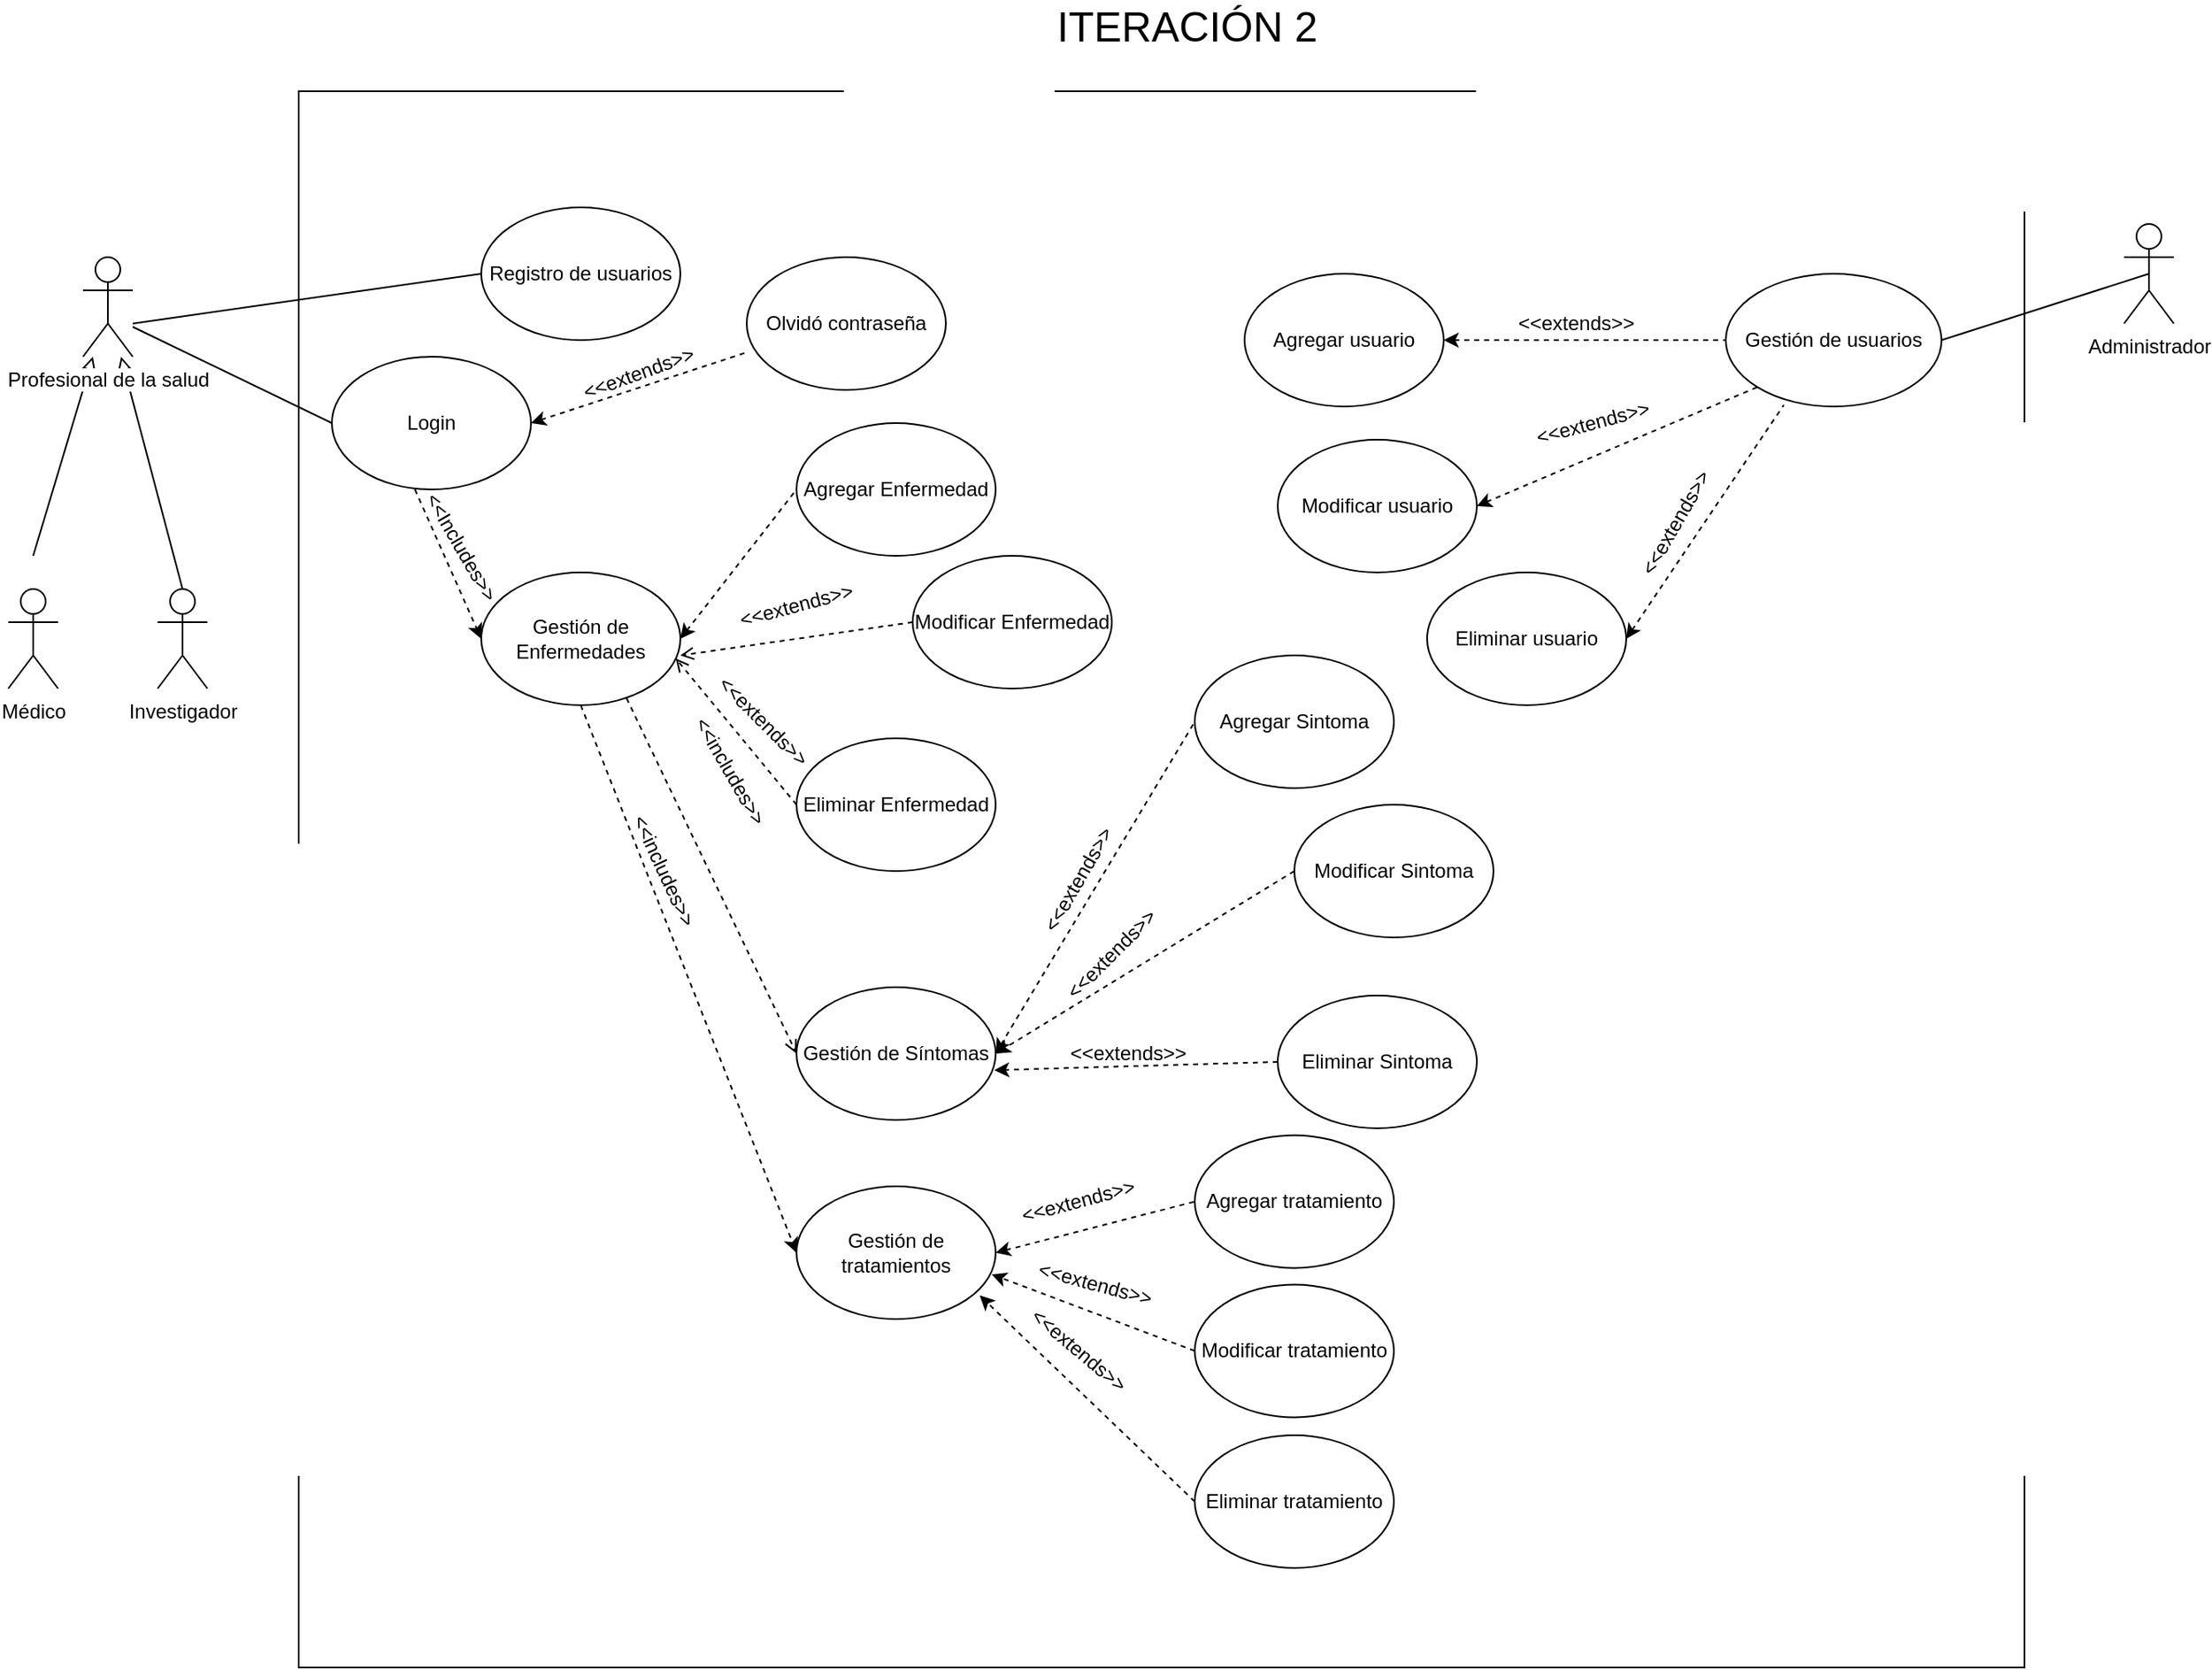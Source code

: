 <mxfile version="13.2.4" type="device"><diagram id="-ACVflKgiabSN8yhp3G4" name="CU"><mxGraphModel dx="1086" dy="1876" grid="1" gridSize="10" guides="1" tooltips="1" connect="1" arrows="1" fold="1" page="1" pageScale="1" pageWidth="850" pageHeight="1100" math="0" shadow="0"><root><mxCell id="0"/><mxCell id="1" parent="0"/><mxCell id="7fuzd0Y9Ltbrbu4VAPbf-1" value="" style="whiteSpace=wrap;html=1;" parent="1" vertex="1"><mxGeometry x="220" y="20" width="1040" height="950" as="geometry"/></mxCell><mxCell id="7fuzd0Y9Ltbrbu4VAPbf-2" value="&lt;font style=&quot;font-size: 25px&quot;&gt;ITERACIÓN 2&lt;/font&gt;" style="text;html=1;align=center;verticalAlign=middle;resizable=0;points=[];autosize=1;" parent="1" vertex="1"><mxGeometry x="670" y="-30" width="170" height="20" as="geometry"/></mxCell><mxCell id="7fuzd0Y9Ltbrbu4VAPbf-3" value="Administrador" style="shape=umlActor;verticalLabelPosition=bottom;labelBackgroundColor=#ffffff;verticalAlign=top;html=1;outlineConnect=0;" parent="1" vertex="1"><mxGeometry x="1320" y="100" width="30" height="60" as="geometry"/></mxCell><mxCell id="7fuzd0Y9Ltbrbu4VAPbf-5" value="Médico" style="shape=umlActor;verticalLabelPosition=bottom;labelBackgroundColor=#ffffff;verticalAlign=top;html=1;outlineConnect=0;" parent="1" vertex="1"><mxGeometry x="45" y="320" width="30" height="60" as="geometry"/></mxCell><mxCell id="r7lm28w7Zi5xZP2Ilv0S-20" style="edgeStyle=none;rounded=0;orthogonalLoop=1;jettySize=auto;html=1;exitX=0.5;exitY=0;exitDx=0;exitDy=0;exitPerimeter=0;startArrow=none;startFill=0;endArrow=block;endFill=0;" parent="1" source="7fuzd0Y9Ltbrbu4VAPbf-10" target="r7lm28w7Zi5xZP2Ilv0S-16" edge="1"><mxGeometry relative="1" as="geometry"/></mxCell><mxCell id="7fuzd0Y9Ltbrbu4VAPbf-10" value="Investigador" style="shape=umlActor;verticalLabelPosition=bottom;labelBackgroundColor=#ffffff;verticalAlign=top;html=1;outlineConnect=0;" parent="1" vertex="1"><mxGeometry x="135" y="320" width="30" height="60" as="geometry"/></mxCell><mxCell id="r7lm28w7Zi5xZP2Ilv0S-1" style="rounded=0;orthogonalLoop=1;jettySize=auto;html=1;exitX=1;exitY=0.5;exitDx=0;exitDy=0;entryX=0;entryY=0.5;entryDx=0;entryDy=0;endArrow=none;endFill=0;startArrow=classic;startFill=1;dashed=1;" parent="1" source="7fuzd0Y9Ltbrbu4VAPbf-14" target="7fuzd0Y9Ltbrbu4VAPbf-18" edge="1"><mxGeometry relative="1" as="geometry"/></mxCell><mxCell id="r7lm28w7Zi5xZP2Ilv0S-8" style="edgeStyle=none;rounded=0;orthogonalLoop=1;jettySize=auto;html=1;exitX=0.73;exitY=0.948;exitDx=0;exitDy=0;entryX=0;entryY=0.5;entryDx=0;entryDy=0;dashed=1;startArrow=none;startFill=0;endArrow=open;endFill=0;exitPerimeter=0;" parent="1" source="7fuzd0Y9Ltbrbu4VAPbf-14" target="7fuzd0Y9Ltbrbu4VAPbf-22" edge="1"><mxGeometry relative="1" as="geometry"/></mxCell><mxCell id="r7lm28w7Zi5xZP2Ilv0S-12" style="edgeStyle=none;rounded=0;orthogonalLoop=1;jettySize=auto;html=1;exitX=0.5;exitY=1;exitDx=0;exitDy=0;entryX=0;entryY=0.5;entryDx=0;entryDy=0;dashed=1;startArrow=none;startFill=0;endArrow=classic;endFill=1;" parent="1" source="7fuzd0Y9Ltbrbu4VAPbf-14" target="7fuzd0Y9Ltbrbu4VAPbf-48" edge="1"><mxGeometry relative="1" as="geometry"/></mxCell><mxCell id="7fuzd0Y9Ltbrbu4VAPbf-14" value="Gestión de Enfermedades" style="ellipse;whiteSpace=wrap;html=1;" parent="1" vertex="1"><mxGeometry x="330" y="310" width="120" height="80" as="geometry"/></mxCell><mxCell id="7fuzd0Y9Ltbrbu4VAPbf-18" value="Agregar Enfermedad" style="ellipse;whiteSpace=wrap;html=1;" parent="1" vertex="1"><mxGeometry x="520" y="220" width="120" height="80" as="geometry"/></mxCell><mxCell id="r7lm28w7Zi5xZP2Ilv0S-5" style="edgeStyle=none;rounded=0;orthogonalLoop=1;jettySize=auto;html=1;exitX=0;exitY=0.5;exitDx=0;exitDy=0;dashed=1;startArrow=none;startFill=0;endArrow=open;endFill=0;" parent="1" source="7fuzd0Y9Ltbrbu4VAPbf-19" edge="1"><mxGeometry relative="1" as="geometry"><mxPoint x="450" y="360" as="targetPoint"/></mxGeometry></mxCell><mxCell id="7fuzd0Y9Ltbrbu4VAPbf-19" value="Modificar Enfermedad" style="ellipse;whiteSpace=wrap;html=1;" parent="1" vertex="1"><mxGeometry x="590" y="300" width="120" height="80" as="geometry"/></mxCell><mxCell id="r7lm28w7Zi5xZP2Ilv0S-6" style="edgeStyle=none;rounded=0;orthogonalLoop=1;jettySize=auto;html=1;exitX=0;exitY=0.5;exitDx=0;exitDy=0;dashed=1;startArrow=none;startFill=0;endArrow=open;endFill=0;entryX=0.977;entryY=0.648;entryDx=0;entryDy=0;entryPerimeter=0;" parent="1" source="7fuzd0Y9Ltbrbu4VAPbf-20" target="7fuzd0Y9Ltbrbu4VAPbf-14" edge="1"><mxGeometry relative="1" as="geometry"/></mxCell><mxCell id="7fuzd0Y9Ltbrbu4VAPbf-20" value="Eliminar Enfermedad" style="ellipse;whiteSpace=wrap;html=1;" parent="1" vertex="1"><mxGeometry x="520" y="410" width="120" height="80" as="geometry"/></mxCell><mxCell id="r7lm28w7Zi5xZP2Ilv0S-9" style="edgeStyle=none;rounded=0;orthogonalLoop=1;jettySize=auto;html=1;exitX=1;exitY=0.5;exitDx=0;exitDy=0;entryX=0;entryY=0.5;entryDx=0;entryDy=0;dashed=1;startArrow=classic;startFill=1;endArrow=none;endFill=0;" parent="1" source="7fuzd0Y9Ltbrbu4VAPbf-22" target="7fuzd0Y9Ltbrbu4VAPbf-24" edge="1"><mxGeometry relative="1" as="geometry"/></mxCell><mxCell id="7fuzd0Y9Ltbrbu4VAPbf-22" value="Gestión de Síntomas" style="ellipse;whiteSpace=wrap;html=1;" parent="1" vertex="1"><mxGeometry x="520" y="560" width="120" height="80" as="geometry"/></mxCell><mxCell id="7fuzd0Y9Ltbrbu4VAPbf-24" value="Agregar Sintoma" style="ellipse;whiteSpace=wrap;html=1;" parent="1" vertex="1"><mxGeometry x="760" y="360" width="120" height="80" as="geometry"/></mxCell><mxCell id="r7lm28w7Zi5xZP2Ilv0S-10" style="edgeStyle=none;rounded=0;orthogonalLoop=1;jettySize=auto;html=1;exitX=0;exitY=0.5;exitDx=0;exitDy=0;dashed=1;startArrow=none;startFill=0;endArrow=classic;endFill=1;" parent="1" source="7fuzd0Y9Ltbrbu4VAPbf-25" edge="1"><mxGeometry relative="1" as="geometry"><mxPoint x="640" y="600" as="targetPoint"/></mxGeometry></mxCell><mxCell id="7fuzd0Y9Ltbrbu4VAPbf-25" value="Modificar Sintoma" style="ellipse;whiteSpace=wrap;html=1;" parent="1" vertex="1"><mxGeometry x="820" y="450" width="120" height="80" as="geometry"/></mxCell><mxCell id="r7lm28w7Zi5xZP2Ilv0S-11" style="edgeStyle=none;rounded=0;orthogonalLoop=1;jettySize=auto;html=1;exitX=0;exitY=0.5;exitDx=0;exitDy=0;dashed=1;startArrow=none;startFill=0;endArrow=classic;endFill=1;entryX=0.993;entryY=0.625;entryDx=0;entryDy=0;entryPerimeter=0;" parent="1" source="7fuzd0Y9Ltbrbu4VAPbf-26" target="7fuzd0Y9Ltbrbu4VAPbf-22" edge="1"><mxGeometry relative="1" as="geometry"/></mxCell><mxCell id="7fuzd0Y9Ltbrbu4VAPbf-26" value="Eliminar Sintoma" style="ellipse;whiteSpace=wrap;html=1;" parent="1" vertex="1"><mxGeometry x="810" y="565" width="120" height="80" as="geometry"/></mxCell><mxCell id="r7lm28w7Zi5xZP2Ilv0S-22" style="edgeStyle=none;rounded=0;orthogonalLoop=1;jettySize=auto;html=1;exitX=0;exitY=0.5;exitDx=0;exitDy=0;startArrow=none;startFill=0;endArrow=none;endFill=0;" parent="1" source="7fuzd0Y9Ltbrbu4VAPbf-33" edge="1"><mxGeometry relative="1" as="geometry"><mxPoint x="120" y="160" as="targetPoint"/></mxGeometry></mxCell><mxCell id="7fuzd0Y9Ltbrbu4VAPbf-33" value="Registro de usuarios" style="ellipse;whiteSpace=wrap;html=1;" parent="1" vertex="1"><mxGeometry x="330" y="90" width="120" height="80" as="geometry"/></mxCell><mxCell id="r7lm28w7Zi5xZP2Ilv0S-13" style="edgeStyle=none;rounded=0;orthogonalLoop=1;jettySize=auto;html=1;exitX=1;exitY=0.5;exitDx=0;exitDy=0;entryX=0;entryY=0.5;entryDx=0;entryDy=0;dashed=1;startArrow=classic;startFill=1;endArrow=none;endFill=0;" parent="1" source="7fuzd0Y9Ltbrbu4VAPbf-48" target="7fuzd0Y9Ltbrbu4VAPbf-49" edge="1"><mxGeometry relative="1" as="geometry"/></mxCell><mxCell id="7fuzd0Y9Ltbrbu4VAPbf-48" value="Gestión de tratamientos" style="ellipse;whiteSpace=wrap;html=1;" parent="1" vertex="1"><mxGeometry x="520" y="680" width="120" height="80" as="geometry"/></mxCell><mxCell id="7fuzd0Y9Ltbrbu4VAPbf-49" value="Agregar tratamiento" style="ellipse;whiteSpace=wrap;html=1;" parent="1" vertex="1"><mxGeometry x="760" y="649.2" width="120" height="80" as="geometry"/></mxCell><mxCell id="r7lm28w7Zi5xZP2Ilv0S-14" style="edgeStyle=none;rounded=0;orthogonalLoop=1;jettySize=auto;html=1;exitX=0;exitY=0.5;exitDx=0;exitDy=0;entryX=0.98;entryY=0.663;entryDx=0;entryDy=0;entryPerimeter=0;dashed=1;startArrow=none;startFill=0;endArrow=classic;endFill=1;" parent="1" source="7fuzd0Y9Ltbrbu4VAPbf-50" target="7fuzd0Y9Ltbrbu4VAPbf-48" edge="1"><mxGeometry relative="1" as="geometry"/></mxCell><mxCell id="7fuzd0Y9Ltbrbu4VAPbf-50" value="Modificar tratamiento" style="ellipse;whiteSpace=wrap;html=1;" parent="1" vertex="1"><mxGeometry x="760" y="739.2" width="120" height="80" as="geometry"/></mxCell><mxCell id="r7lm28w7Zi5xZP2Ilv0S-15" style="edgeStyle=none;rounded=0;orthogonalLoop=1;jettySize=auto;html=1;exitX=0;exitY=0.5;exitDx=0;exitDy=0;entryX=0.92;entryY=0.822;entryDx=0;entryDy=0;entryPerimeter=0;dashed=1;startArrow=none;startFill=0;endArrow=classic;endFill=1;" parent="1" source="7fuzd0Y9Ltbrbu4VAPbf-51" target="7fuzd0Y9Ltbrbu4VAPbf-48" edge="1"><mxGeometry relative="1" as="geometry"/></mxCell><mxCell id="7fuzd0Y9Ltbrbu4VAPbf-51" value="Eliminar tratamiento" style="ellipse;whiteSpace=wrap;html=1;" parent="1" vertex="1"><mxGeometry x="760" y="830" width="120" height="80" as="geometry"/></mxCell><mxCell id="r7lm28w7Zi5xZP2Ilv0S-19" style="edgeStyle=none;rounded=0;orthogonalLoop=1;jettySize=auto;html=1;startArrow=block;startFill=0;endArrow=none;endFill=0;" parent="1" source="r7lm28w7Zi5xZP2Ilv0S-16" edge="1"><mxGeometry relative="1" as="geometry"><mxPoint x="60" y="300" as="targetPoint"/></mxGeometry></mxCell><mxCell id="r7lm28w7Zi5xZP2Ilv0S-21" style="edgeStyle=none;rounded=0;orthogonalLoop=1;jettySize=auto;html=1;entryX=0;entryY=0.5;entryDx=0;entryDy=0;startArrow=none;startFill=0;endArrow=none;endFill=0;" parent="1" target="aPDRL8hG6DLLyxGrspFY-1" edge="1"><mxGeometry relative="1" as="geometry"><mxPoint x="120" y="162" as="sourcePoint"/></mxGeometry></mxCell><mxCell id="r7lm28w7Zi5xZP2Ilv0S-16" value="Profesional de la salud" style="shape=umlActor;verticalLabelPosition=bottom;labelBackgroundColor=#ffffff;verticalAlign=top;html=1;outlineConnect=0;" parent="1" vertex="1"><mxGeometry x="90" y="120" width="30" height="60" as="geometry"/></mxCell><mxCell id="r7lm28w7Zi5xZP2Ilv0S-24" value="&amp;lt;&amp;lt;extends&amp;gt;&amp;gt;" style="text;html=1;strokeColor=none;fillColor=none;align=center;verticalAlign=middle;whiteSpace=wrap;rounded=0;rotation=-20;" parent="1" vertex="1"><mxGeometry x="405" y="180" width="40" height="20" as="geometry"/></mxCell><mxCell id="r7lm28w7Zi5xZP2Ilv0S-25" value="&amp;lt;&amp;lt;extends&amp;gt;&amp;gt;" style="text;html=1;strokeColor=none;fillColor=none;align=center;verticalAlign=middle;whiteSpace=wrap;rounded=0;rotation=-15;" parent="1" vertex="1"><mxGeometry x="500" y="320" width="40" height="20" as="geometry"/></mxCell><mxCell id="r7lm28w7Zi5xZP2Ilv0S-26" value="&amp;lt;&amp;lt;extends&amp;gt;&amp;gt;" style="text;html=1;strokeColor=none;fillColor=none;align=center;verticalAlign=middle;whiteSpace=wrap;rounded=0;rotation=45;" parent="1" vertex="1"><mxGeometry x="480" y="390" width="40" height="20" as="geometry"/></mxCell><mxCell id="r7lm28w7Zi5xZP2Ilv0S-27" value="&amp;lt;&amp;lt;includes&amp;gt;&amp;gt;" style="text;html=1;strokeColor=none;fillColor=none;align=center;verticalAlign=middle;whiteSpace=wrap;rounded=0;rotation=60;" parent="1" vertex="1"><mxGeometry x="460" y="420" width="40" height="20" as="geometry"/></mxCell><mxCell id="r7lm28w7Zi5xZP2Ilv0S-28" value="&amp;lt;&amp;lt;extends&amp;gt;&amp;gt;" style="text;html=1;strokeColor=none;fillColor=none;align=center;verticalAlign=middle;whiteSpace=wrap;rounded=0;rotation=-60;" parent="1" vertex="1"><mxGeometry x="670" y="485" width="40" height="20" as="geometry"/></mxCell><mxCell id="r7lm28w7Zi5xZP2Ilv0S-31" value="&amp;lt;&amp;lt;extends&amp;gt;&amp;gt;" style="text;html=1;strokeColor=none;fillColor=none;align=center;verticalAlign=middle;whiteSpace=wrap;rounded=0;rotation=-45;" parent="1" vertex="1"><mxGeometry x="690" y="530" width="40" height="20" as="geometry"/></mxCell><mxCell id="r7lm28w7Zi5xZP2Ilv0S-32" value="&amp;lt;&amp;lt;extends&amp;gt;&amp;gt;" style="text;html=1;strokeColor=none;fillColor=none;align=center;verticalAlign=middle;whiteSpace=wrap;rounded=0;rotation=0;" parent="1" vertex="1"><mxGeometry x="700" y="590" width="40" height="20" as="geometry"/></mxCell><mxCell id="r7lm28w7Zi5xZP2Ilv0S-33" value="&amp;lt;&amp;lt;extends&amp;gt;&amp;gt;" style="text;html=1;strokeColor=none;fillColor=none;align=center;verticalAlign=middle;whiteSpace=wrap;rounded=0;rotation=-15;" parent="1" vertex="1"><mxGeometry x="670" y="679.2" width="40" height="20" as="geometry"/></mxCell><mxCell id="r7lm28w7Zi5xZP2Ilv0S-35" value="&amp;lt;&amp;lt;extends&amp;gt;&amp;gt;" style="text;html=1;strokeColor=none;fillColor=none;align=center;verticalAlign=middle;whiteSpace=wrap;rounded=0;rotation=15;" parent="1" vertex="1"><mxGeometry x="680" y="729.2" width="40" height="20" as="geometry"/></mxCell><mxCell id="r7lm28w7Zi5xZP2Ilv0S-36" value="&amp;lt;&amp;lt;extends&amp;gt;&amp;gt;" style="text;html=1;strokeColor=none;fillColor=none;align=center;verticalAlign=middle;whiteSpace=wrap;rounded=0;rotation=40;" parent="1" vertex="1"><mxGeometry x="670" y="769.2" width="40" height="20" as="geometry"/></mxCell><mxCell id="r7lm28w7Zi5xZP2Ilv0S-37" value="&amp;lt;&amp;lt;includes&amp;gt;&amp;gt;" style="text;html=1;strokeColor=none;fillColor=none;align=center;verticalAlign=middle;whiteSpace=wrap;rounded=0;rotation=65;" parent="1" vertex="1"><mxGeometry x="420" y="480" width="40" height="20" as="geometry"/></mxCell><mxCell id="mkpvVHrqUYpStdYTAWmu-1" value="Gestión de usuarios" style="ellipse;whiteSpace=wrap;html=1;" parent="1" vertex="1"><mxGeometry x="1080" y="130" width="130" height="80" as="geometry"/></mxCell><mxCell id="mkpvVHrqUYpStdYTAWmu-2" style="edgeStyle=none;rounded=0;orthogonalLoop=1;jettySize=auto;html=1;startArrow=none;startFill=0;endArrow=none;endFill=0;exitX=1;exitY=0.5;exitDx=0;exitDy=0;entryX=0.5;entryY=0.5;entryDx=0;entryDy=0;entryPerimeter=0;" parent="1" source="mkpvVHrqUYpStdYTAWmu-1" target="7fuzd0Y9Ltbrbu4VAPbf-3" edge="1"><mxGeometry relative="1" as="geometry"><mxPoint x="990" y="130" as="targetPoint"/><mxPoint x="836.791" y="102.907" as="sourcePoint"/></mxGeometry></mxCell><mxCell id="7MEAqJetwBsrMBHHfw68-11" value="Agregar usuario" style="ellipse;whiteSpace=wrap;html=1;" parent="1" vertex="1"><mxGeometry x="790" y="130" width="120" height="80" as="geometry"/></mxCell><mxCell id="7MEAqJetwBsrMBHHfw68-12" style="rounded=0;orthogonalLoop=1;jettySize=auto;html=1;exitX=1;exitY=0.5;exitDx=0;exitDy=0;entryX=0;entryY=0.5;entryDx=0;entryDy=0;endArrow=none;endFill=0;startArrow=classic;startFill=1;dashed=1;" parent="1" source="7MEAqJetwBsrMBHHfw68-11" target="mkpvVHrqUYpStdYTAWmu-1" edge="1"><mxGeometry relative="1" as="geometry"><mxPoint x="960" y="240" as="sourcePoint"/><mxPoint x="1069" y="155.04" as="targetPoint"/></mxGeometry></mxCell><mxCell id="7MEAqJetwBsrMBHHfw68-13" value="&amp;lt;&amp;lt;extends&amp;gt;&amp;gt;" style="text;html=1;strokeColor=none;fillColor=none;align=center;verticalAlign=middle;whiteSpace=wrap;rounded=0;rotation=0;" parent="1" vertex="1"><mxGeometry x="970" y="150" width="40" height="20" as="geometry"/></mxCell><mxCell id="7MEAqJetwBsrMBHHfw68-14" value="Modificar usuario" style="ellipse;whiteSpace=wrap;html=1;" parent="1" vertex="1"><mxGeometry x="810" y="230" width="120" height="80" as="geometry"/></mxCell><mxCell id="7MEAqJetwBsrMBHHfw68-15" style="rounded=0;orthogonalLoop=1;jettySize=auto;html=1;exitX=1;exitY=0.5;exitDx=0;exitDy=0;entryX=0;entryY=1;entryDx=0;entryDy=0;endArrow=none;endFill=0;startArrow=classic;startFill=1;dashed=1;" parent="1" source="7MEAqJetwBsrMBHHfw68-14" target="mkpvVHrqUYpStdYTAWmu-1" edge="1"><mxGeometry relative="1" as="geometry"><mxPoint x="980" y="340" as="sourcePoint"/><mxPoint x="1089" y="255.04" as="targetPoint"/></mxGeometry></mxCell><mxCell id="7MEAqJetwBsrMBHHfw68-16" value="&amp;lt;&amp;lt;extends&amp;gt;&amp;gt;" style="text;html=1;strokeColor=none;fillColor=none;align=center;verticalAlign=middle;whiteSpace=wrap;rounded=0;rotation=-15;" parent="1" vertex="1"><mxGeometry x="980" y="210" width="40" height="20" as="geometry"/></mxCell><mxCell id="7MEAqJetwBsrMBHHfw68-17" value="Eliminar usuario" style="ellipse;whiteSpace=wrap;html=1;" parent="1" vertex="1"><mxGeometry x="900" y="310" width="120" height="80" as="geometry"/></mxCell><mxCell id="7MEAqJetwBsrMBHHfw68-18" style="rounded=0;orthogonalLoop=1;jettySize=auto;html=1;exitX=1;exitY=0.5;exitDx=0;exitDy=0;endArrow=none;endFill=0;startArrow=classic;startFill=1;dashed=1;entryX=0.269;entryY=0.988;entryDx=0;entryDy=0;entryPerimeter=0;" parent="1" source="7MEAqJetwBsrMBHHfw68-17" target="mkpvVHrqUYpStdYTAWmu-1" edge="1"><mxGeometry relative="1" as="geometry"><mxPoint x="1070" y="420" as="sourcePoint"/><mxPoint x="1179" y="335" as="targetPoint"/></mxGeometry></mxCell><mxCell id="7MEAqJetwBsrMBHHfw68-19" value="&amp;lt;&amp;lt;extends&amp;gt;&amp;gt;" style="text;html=1;strokeColor=none;fillColor=none;align=center;verticalAlign=middle;whiteSpace=wrap;rounded=0;rotation=-60;" parent="1" vertex="1"><mxGeometry x="1030" y="270" width="40" height="20" as="geometry"/></mxCell><mxCell id="aPDRL8hG6DLLyxGrspFY-1" value="Login" style="ellipse;whiteSpace=wrap;html=1;" parent="1" vertex="1"><mxGeometry x="240" y="180" width="120" height="80" as="geometry"/></mxCell><mxCell id="aPDRL8hG6DLLyxGrspFY-2" style="rounded=0;orthogonalLoop=1;jettySize=auto;html=1;exitX=0.417;exitY=1;exitDx=0;exitDy=0;endArrow=classic;endFill=1;startArrow=none;startFill=0;dashed=1;exitPerimeter=0;entryX=0;entryY=0.5;entryDx=0;entryDy=0;" parent="1" source="aPDRL8hG6DLLyxGrspFY-1" target="7fuzd0Y9Ltbrbu4VAPbf-14" edge="1"><mxGeometry relative="1" as="geometry"><mxPoint x="460" y="360" as="sourcePoint"/><mxPoint x="530" y="270" as="targetPoint"/></mxGeometry></mxCell><mxCell id="aPDRL8hG6DLLyxGrspFY-3" value="&amp;lt;&amp;lt;Includes&amp;gt;&amp;gt;" style="text;html=1;strokeColor=none;fillColor=none;align=center;verticalAlign=middle;whiteSpace=wrap;rounded=0;rotation=60;" parent="1" vertex="1"><mxGeometry x="272.97" y="284.86" width="90" height="20" as="geometry"/></mxCell><mxCell id="AUK6c1m4qUooEkXln6aT-1" value="Olvidó contraseña" style="ellipse;whiteSpace=wrap;html=1;" vertex="1" parent="1"><mxGeometry x="490" y="120" width="120" height="80" as="geometry"/></mxCell><mxCell id="AUK6c1m4qUooEkXln6aT-2" style="rounded=0;orthogonalLoop=1;jettySize=auto;html=1;entryX=0.008;entryY=0.713;entryDx=0;entryDy=0;endArrow=none;endFill=0;startArrow=classic;startFill=1;dashed=1;entryPerimeter=0;exitX=1;exitY=0.5;exitDx=0;exitDy=0;" edge="1" parent="1" source="aPDRL8hG6DLLyxGrspFY-1" target="AUK6c1m4qUooEkXln6aT-1"><mxGeometry relative="1" as="geometry"><mxPoint x="460" y="360" as="sourcePoint"/><mxPoint x="530" y="270" as="targetPoint"/></mxGeometry></mxCell></root></mxGraphModel></diagram></mxfile>